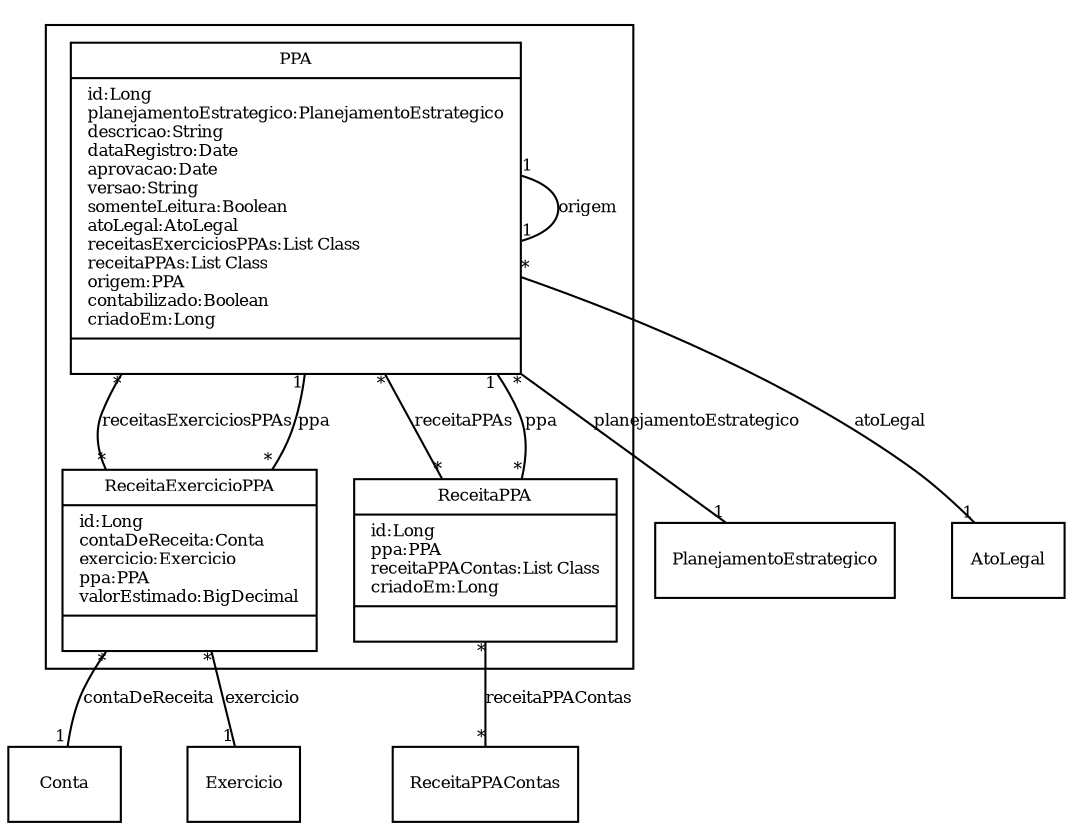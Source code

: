 digraph G{
fontname = "Times-Roman"
fontsize = 8

node [
        fontname = "Times-Roman"
        fontsize = 8
        shape = "record"
]

edge [
        fontname = "Times-Roman"
        fontsize = 8
]

subgraph clusterPPA
{
PPA [label = "{PPA|id:Long\lplanejamentoEstrategico:PlanejamentoEstrategico\ldescricao:String\ldataRegistro:Date\laprovacao:Date\lversao:String\lsomenteLeitura:Boolean\latoLegal:AtoLegal\lreceitasExerciciosPPAs:List Class\lreceitaPPAs:List Class\lorigem:PPA\lcontabilizado:Boolean\lcriadoEm:Long\l|\l}"]
ReceitaExercicioPPA [label = "{ReceitaExercicioPPA|id:Long\lcontaDeReceita:Conta\lexercicio:Exercicio\lppa:PPA\lvalorEstimado:BigDecimal\l|\l}"]
ReceitaPPA [label = "{ReceitaPPA|id:Long\lppa:PPA\lreceitaPPAContas:List Class\lcriadoEm:Long\l|\l}"]
}
edge [arrowhead = "none" headlabel = "1" taillabel = "*"] PPA -> PlanejamentoEstrategico [label = "planejamentoEstrategico"]
edge [arrowhead = "none" headlabel = "1" taillabel = "*"] PPA -> AtoLegal [label = "atoLegal"]
edge [arrowhead = "none" headlabel = "*" taillabel = "*"] PPA -> ReceitaExercicioPPA [label = "receitasExerciciosPPAs"]
edge [arrowhead = "none" headlabel = "*" taillabel = "*"] PPA -> ReceitaPPA [label = "receitaPPAs"]
edge [arrowhead = "none" headlabel = "1" taillabel = "1"] PPA -> PPA [label = "origem"]
edge [arrowhead = "none" headlabel = "1" taillabel = "*"] ReceitaExercicioPPA -> Conta [label = "contaDeReceita"]
edge [arrowhead = "none" headlabel = "1" taillabel = "*"] ReceitaExercicioPPA -> Exercicio [label = "exercicio"]
edge [arrowhead = "none" headlabel = "1" taillabel = "*"] ReceitaExercicioPPA -> PPA [label = "ppa"]
edge [arrowhead = "none" headlabel = "1" taillabel = "*"] ReceitaPPA -> PPA [label = "ppa"]
edge [arrowhead = "none" headlabel = "*" taillabel = "*"] ReceitaPPA -> ReceitaPPAContas [label = "receitaPPAContas"]
}
